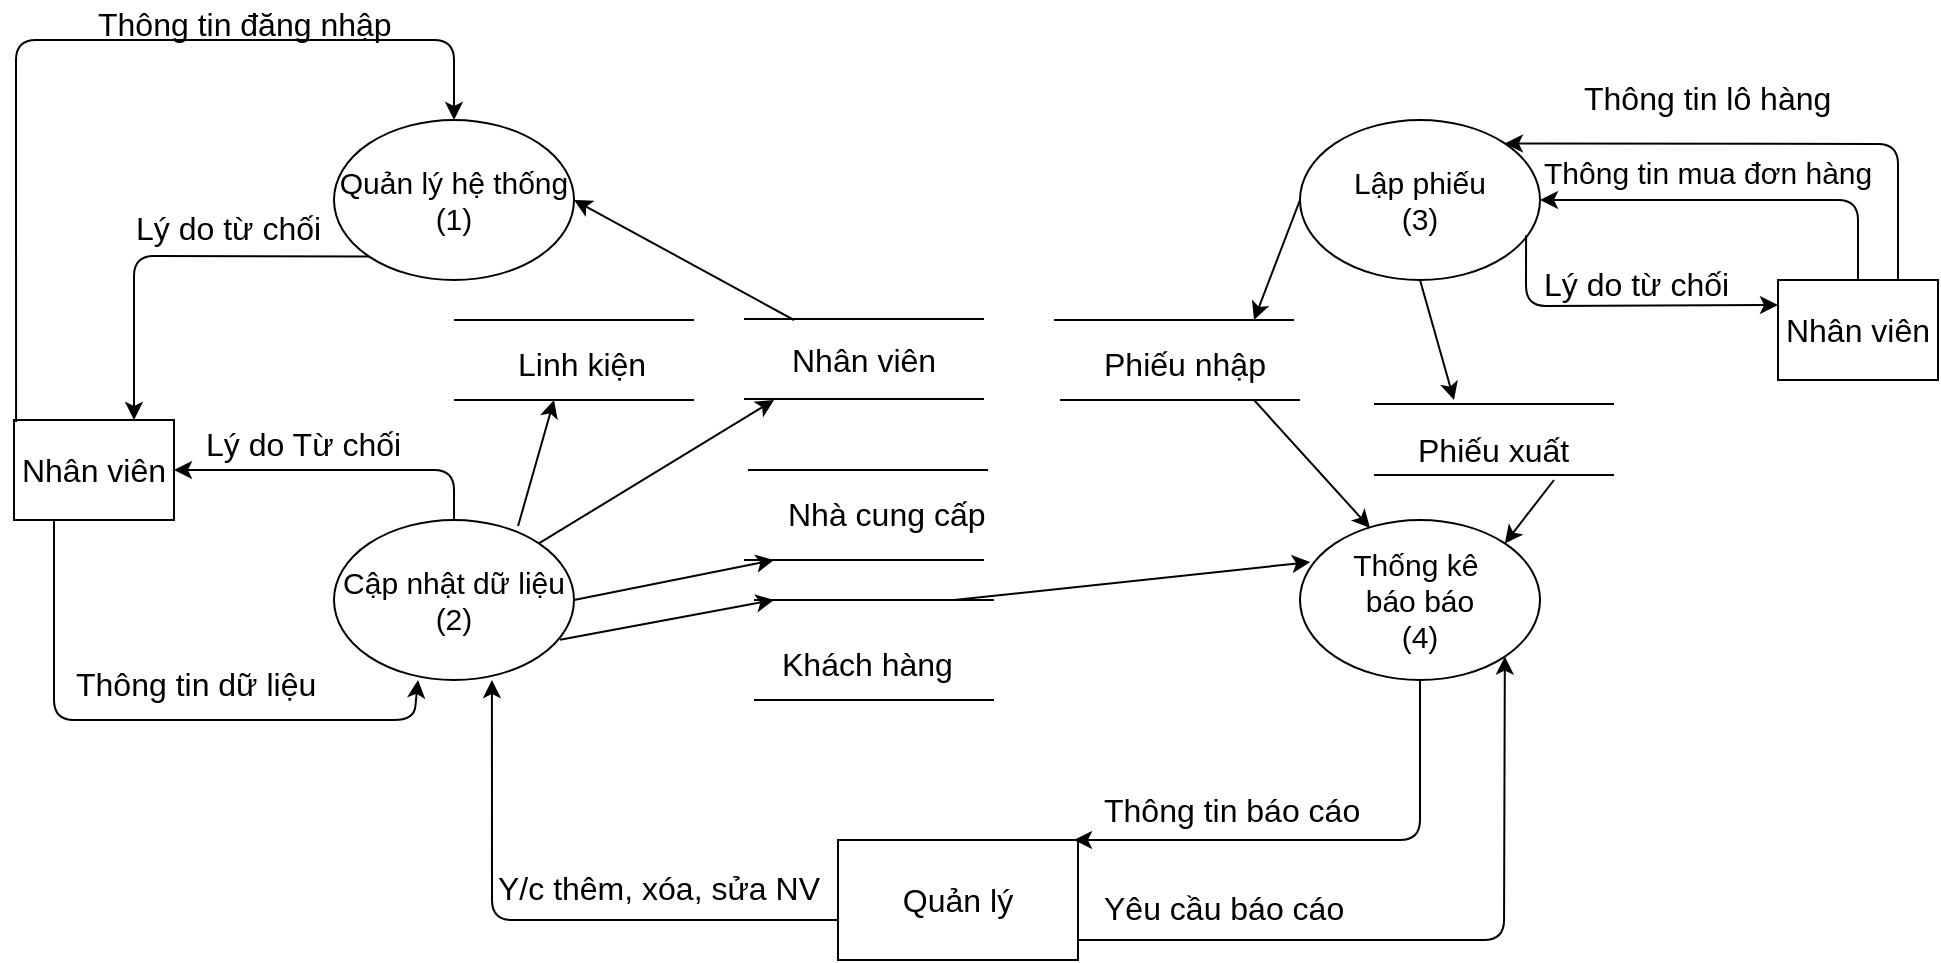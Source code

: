 <mxfile version="11.3.2" type="device" pages="1"><diagram id="CTG8GfvmxZg9rj2WlWxa" name="Page-1"><mxGraphModel dx="1375" dy="474" grid="1" gridSize="10" guides="1" tooltips="1" connect="1" arrows="1" fold="1" page="1" pageScale="1" pageWidth="583" pageHeight="827" math="0" shadow="0"><root><mxCell id="0"/><mxCell id="1" parent="0"/><mxCell id="YjkzH4kUToxNBJEq38WR-2" value="Quản lý hệ thống&lt;br style=&quot;font-size: 15px;&quot;&gt;(1)" style="ellipse;whiteSpace=wrap;html=1;fontSize=15;" parent="1" vertex="1"><mxGeometry x="160" y="80" width="120" height="80" as="geometry"/></mxCell><mxCell id="YjkzH4kUToxNBJEq38WR-3" value="Cập nhật dữ liệu&lt;br style=&quot;font-size: 15px;&quot;&gt;(2)" style="ellipse;whiteSpace=wrap;html=1;fontSize=15;" parent="1" vertex="1"><mxGeometry x="160" y="280" width="120" height="80" as="geometry"/></mxCell><mxCell id="YjkzH4kUToxNBJEq38WR-4" value="Thống kê&amp;nbsp;&lt;br&gt;báo báo&lt;br style=&quot;font-size: 15px&quot;&gt;(4)" style="ellipse;whiteSpace=wrap;html=1;fontSize=15;" parent="1" vertex="1"><mxGeometry x="643" y="280" width="120" height="80" as="geometry"/></mxCell><mxCell id="YjkzH4kUToxNBJEq38WR-5" value="Lập phiếu&lt;br style=&quot;font-size: 15px;&quot;&gt;(3)" style="ellipse;whiteSpace=wrap;html=1;fontSize=15;" parent="1" vertex="1"><mxGeometry x="643" y="80" width="120" height="80" as="geometry"/></mxCell><mxCell id="YjkzH4kUToxNBJEq38WR-7" value="Nhân viên" style="rounded=0;whiteSpace=wrap;html=1;fontSize=16;" parent="1" vertex="1"><mxGeometry y="230" width="80" height="50" as="geometry"/></mxCell><mxCell id="YjkzH4kUToxNBJEq38WR-9" value="Quản lý" style="rounded=0;whiteSpace=wrap;html=1;fontSize=16;" parent="1" vertex="1"><mxGeometry x="412" y="440" width="120" height="60" as="geometry"/></mxCell><mxCell id="YjkzH4kUToxNBJEq38WR-10" value="" style="endArrow=none;html=1;fontSize=14;" parent="1" edge="1"><mxGeometry width="50" height="50" relative="1" as="geometry"><mxPoint x="365" y="179.5" as="sourcePoint"/><mxPoint x="485" y="179.5" as="targetPoint"/></mxGeometry></mxCell><mxCell id="YjkzH4kUToxNBJEq38WR-11" value="" style="endArrow=none;html=1;fontSize=14;" parent="1" edge="1"><mxGeometry width="50" height="50" relative="1" as="geometry"><mxPoint x="365" y="219.5" as="sourcePoint"/><mxPoint x="485" y="219.5" as="targetPoint"/></mxGeometry></mxCell><mxCell id="YjkzH4kUToxNBJEq38WR-12" value="Nhân viên" style="text;html=1;resizable=0;points=[];autosize=1;align=left;verticalAlign=top;spacingTop=-4;fontSize=16;" parent="1" vertex="1"><mxGeometry x="387" y="187.5" width="80" height="20" as="geometry"/></mxCell><mxCell id="YjkzH4kUToxNBJEq38WR-13" value="" style="endArrow=classic;html=1;fontSize=14;entryX=0.5;entryY=0;entryDx=0;entryDy=0;exitX=0.013;exitY=0.02;exitDx=0;exitDy=0;exitPerimeter=0;" parent="1" source="YjkzH4kUToxNBJEq38WR-7" target="YjkzH4kUToxNBJEq38WR-2" edge="1"><mxGeometry width="50" height="50" relative="1" as="geometry"><mxPoint x="20" y="200" as="sourcePoint"/><mxPoint x="90" y="30" as="targetPoint"/><Array as="points"><mxPoint x="1" y="40"/><mxPoint x="220" y="40"/></Array></mxGeometry></mxCell><mxCell id="YjkzH4kUToxNBJEq38WR-14" value="Thông tin đăng nhập" style="text;html=1;resizable=0;points=[];autosize=1;align=left;verticalAlign=top;spacingTop=-4;fontSize=16;" parent="1" vertex="1"><mxGeometry x="40" y="20" width="140" height="20" as="geometry"/></mxCell><mxCell id="YjkzH4kUToxNBJEq38WR-16" value="" style="endArrow=classic;html=1;fontSize=14;entryX=0.75;entryY=0;entryDx=0;entryDy=0;exitX=0;exitY=1;exitDx=0;exitDy=0;" parent="1" source="YjkzH4kUToxNBJEq38WR-2" target="YjkzH4kUToxNBJEq38WR-7" edge="1"><mxGeometry width="50" height="50" relative="1" as="geometry"><mxPoint x="100" y="190" as="sourcePoint"/><mxPoint x="150" y="140" as="targetPoint"/><Array as="points"><mxPoint x="60" y="148"/></Array></mxGeometry></mxCell><mxCell id="YjkzH4kUToxNBJEq38WR-17" value="Lý do từ chối" style="text;html=1;resizable=0;points=[];autosize=1;align=left;verticalAlign=top;spacingTop=-4;fontSize=16;" parent="1" vertex="1"><mxGeometry x="59" y="122" width="100" height="20" as="geometry"/></mxCell><mxCell id="YjkzH4kUToxNBJEq38WR-20" value="" style="endArrow=none;html=1;fontSize=14;" parent="1" edge="1"><mxGeometry width="50" height="50" relative="1" as="geometry"><mxPoint x="220" y="180" as="sourcePoint"/><mxPoint x="340" y="180" as="targetPoint"/></mxGeometry></mxCell><mxCell id="YjkzH4kUToxNBJEq38WR-21" value="" style="endArrow=none;html=1;fontSize=14;" parent="1" edge="1"><mxGeometry width="50" height="50" relative="1" as="geometry"><mxPoint x="220" y="220" as="sourcePoint"/><mxPoint x="340" y="220" as="targetPoint"/></mxGeometry></mxCell><mxCell id="YjkzH4kUToxNBJEq38WR-22" value="Linh kiện" style="text;html=1;resizable=0;points=[];autosize=1;align=left;verticalAlign=top;spacingTop=-4;fontSize=16;" parent="1" vertex="1"><mxGeometry x="250" y="190" width="70" height="20" as="geometry"/></mxCell><mxCell id="YjkzH4kUToxNBJEq38WR-26" value="" style="endArrow=classic;html=1;fontSize=14;exitX=0.5;exitY=0;exitDx=0;exitDy=0;entryX=1;entryY=0.5;entryDx=0;entryDy=0;" parent="1" source="YjkzH4kUToxNBJEq38WR-3" target="YjkzH4kUToxNBJEq38WR-7" edge="1"><mxGeometry width="50" height="50" relative="1" as="geometry"><mxPoint x="140" y="270" as="sourcePoint"/><mxPoint x="190" y="220" as="targetPoint"/><Array as="points"><mxPoint x="220" y="255"/></Array></mxGeometry></mxCell><mxCell id="YjkzH4kUToxNBJEq38WR-27" value="Lý do Từ chối" style="text;html=1;resizable=0;points=[];autosize=1;align=left;verticalAlign=top;spacingTop=-4;fontSize=16;" parent="1" vertex="1"><mxGeometry x="94" y="230" width="100" height="20" as="geometry"/></mxCell><mxCell id="YjkzH4kUToxNBJEq38WR-28" value="" style="endArrow=classic;html=1;fontSize=14;exitX=0.25;exitY=1;exitDx=0;exitDy=0;entryX=0.35;entryY=1;entryDx=0;entryDy=0;entryPerimeter=0;" parent="1" source="YjkzH4kUToxNBJEq38WR-7" target="YjkzH4kUToxNBJEq38WR-3" edge="1"><mxGeometry width="50" height="50" relative="1" as="geometry"><mxPoint x="50" y="370" as="sourcePoint"/><mxPoint x="100" y="320" as="targetPoint"/><Array as="points"><mxPoint x="20" y="380"/><mxPoint x="200" y="380"/></Array></mxGeometry></mxCell><mxCell id="YjkzH4kUToxNBJEq38WR-29" value="Thông tin dữ liệu" style="text;html=1;resizable=0;points=[];autosize=1;align=left;verticalAlign=top;spacingTop=-4;fontSize=16;" parent="1" vertex="1"><mxGeometry x="29" y="350" width="120" height="20" as="geometry"/></mxCell><mxCell id="YjkzH4kUToxNBJEq38WR-33" value="" style="endArrow=none;html=1;fontSize=14;" parent="1" edge="1"><mxGeometry width="50" height="50" relative="1" as="geometry"><mxPoint x="367" y="255" as="sourcePoint"/><mxPoint x="487" y="255" as="targetPoint"/></mxGeometry></mxCell><mxCell id="YjkzH4kUToxNBJEq38WR-34" value="" style="endArrow=none;html=1;fontSize=14;" parent="1" edge="1"><mxGeometry width="50" height="50" relative="1" as="geometry"><mxPoint x="365" y="300" as="sourcePoint"/><mxPoint x="485" y="300" as="targetPoint"/></mxGeometry></mxCell><mxCell id="YjkzH4kUToxNBJEq38WR-35" value="Nhà cung cấp" style="text;html=1;resizable=0;points=[];autosize=1;align=left;verticalAlign=top;spacingTop=-4;fontSize=16;" parent="1" vertex="1"><mxGeometry x="385" y="265" width="100" height="20" as="geometry"/></mxCell><mxCell id="YjkzH4kUToxNBJEq38WR-36" value="" style="endArrow=none;html=1;fontSize=14;" parent="1" edge="1"><mxGeometry width="50" height="50" relative="1" as="geometry"><mxPoint x="370" y="320" as="sourcePoint"/><mxPoint x="490" y="320" as="targetPoint"/></mxGeometry></mxCell><mxCell id="YjkzH4kUToxNBJEq38WR-37" value="" style="endArrow=none;html=1;fontSize=14;" parent="1" edge="1"><mxGeometry width="50" height="50" relative="1" as="geometry"><mxPoint x="370" y="370" as="sourcePoint"/><mxPoint x="490" y="370" as="targetPoint"/></mxGeometry></mxCell><mxCell id="YjkzH4kUToxNBJEq38WR-38" value="Khách hàng" style="text;html=1;resizable=0;points=[];autosize=1;align=left;verticalAlign=top;spacingTop=-4;fontSize=16;" parent="1" vertex="1"><mxGeometry x="382" y="340" width="90" height="20" as="geometry"/></mxCell><mxCell id="YjkzH4kUToxNBJEq38WR-47" value="" style="endArrow=classic;html=1;fontSize=14;entryX=0.658;entryY=1;entryDx=0;entryDy=0;entryPerimeter=0;exitX=0;exitY=0.667;exitDx=0;exitDy=0;exitPerimeter=0;" parent="1" source="YjkzH4kUToxNBJEq38WR-9" target="YjkzH4kUToxNBJEq38WR-3" edge="1"><mxGeometry width="50" height="50" relative="1" as="geometry"><mxPoint x="270" y="480" as="sourcePoint"/><mxPoint x="320" y="430" as="targetPoint"/><Array as="points"><mxPoint x="239" y="480"/></Array></mxGeometry></mxCell><mxCell id="YjkzH4kUToxNBJEq38WR-48" value="Y/c thêm, xóa, sửa NV" style="text;html=1;resizable=0;points=[];autosize=1;align=left;verticalAlign=top;spacingTop=-4;fontSize=16;" parent="1" vertex="1"><mxGeometry x="240" y="452" width="160" height="20" as="geometry"/></mxCell><mxCell id="YjkzH4kUToxNBJEq38WR-51" value="" style="endArrow=none;html=1;fontSize=14;" parent="1" edge="1"><mxGeometry width="50" height="50" relative="1" as="geometry"><mxPoint x="520" y="180" as="sourcePoint"/><mxPoint x="640" y="180" as="targetPoint"/></mxGeometry></mxCell><mxCell id="YjkzH4kUToxNBJEq38WR-52" value="" style="endArrow=none;html=1;fontSize=14;" parent="1" edge="1"><mxGeometry width="50" height="50" relative="1" as="geometry"><mxPoint x="523" y="220" as="sourcePoint"/><mxPoint x="643" y="220" as="targetPoint"/></mxGeometry></mxCell><mxCell id="YjkzH4kUToxNBJEq38WR-53" value="Phiếu nhập" style="text;html=1;resizable=0;points=[];autosize=1;align=left;verticalAlign=top;spacingTop=-4;fontSize=16;" parent="1" vertex="1"><mxGeometry x="543" y="190" width="90" height="20" as="geometry"/></mxCell><mxCell id="YjkzH4kUToxNBJEq38WR-54" value="" style="endArrow=none;html=1;fontSize=14;" parent="1" edge="1"><mxGeometry width="50" height="50" relative="1" as="geometry"><mxPoint x="680" y="222" as="sourcePoint"/><mxPoint x="800" y="222" as="targetPoint"/></mxGeometry></mxCell><mxCell id="YjkzH4kUToxNBJEq38WR-55" value="" style="endArrow=none;html=1;fontSize=14;" parent="1" edge="1"><mxGeometry width="50" height="50" relative="1" as="geometry"><mxPoint x="680" y="257.5" as="sourcePoint"/><mxPoint x="800" y="257.5" as="targetPoint"/></mxGeometry></mxCell><mxCell id="YjkzH4kUToxNBJEq38WR-56" value="Phiếu xuất" style="text;html=1;resizable=0;points=[];autosize=1;align=left;verticalAlign=top;spacingTop=-4;fontSize=16;" parent="1" vertex="1"><mxGeometry x="700" y="232.5" width="80" height="20" as="geometry"/></mxCell><mxCell id="YjkzH4kUToxNBJEq38WR-59" value="Nhân viên" style="rounded=0;whiteSpace=wrap;html=1;fontSize=16;" parent="1" vertex="1"><mxGeometry x="882" y="160" width="80" height="50" as="geometry"/></mxCell><mxCell id="YjkzH4kUToxNBJEq38WR-60" value="" style="endArrow=classic;html=1;fontSize=14;entryX=1;entryY=0;entryDx=0;entryDy=0;exitX=0.75;exitY=0;exitDx=0;exitDy=0;" parent="1" source="YjkzH4kUToxNBJEq38WR-59" target="YjkzH4kUToxNBJEq38WR-5" edge="1"><mxGeometry width="50" height="50" relative="1" as="geometry"><mxPoint x="890" y="120" as="sourcePoint"/><mxPoint x="940" y="70" as="targetPoint"/><Array as="points"><mxPoint x="942" y="92"/></Array></mxGeometry></mxCell><mxCell id="YjkzH4kUToxNBJEq38WR-63" value="Thông tin lô hàng" style="text;html=1;resizable=0;points=[];autosize=1;align=left;verticalAlign=top;spacingTop=-4;fontSize=16;" parent="1" vertex="1"><mxGeometry x="783" y="57" width="120" height="20" as="geometry"/></mxCell><mxCell id="YjkzH4kUToxNBJEq38WR-64" value="" style="endArrow=classic;html=1;fontSize=14;entryX=1;entryY=0.5;entryDx=0;entryDy=0;exitX=0.5;exitY=0;exitDx=0;exitDy=0;" parent="1" source="YjkzH4kUToxNBJEq38WR-59" target="YjkzH4kUToxNBJEq38WR-5" edge="1"><mxGeometry width="50" height="50" relative="1" as="geometry"><mxPoint x="770" y="230" as="sourcePoint"/><mxPoint x="820" y="180" as="targetPoint"/><Array as="points"><mxPoint x="922" y="120"/></Array></mxGeometry></mxCell><mxCell id="YjkzH4kUToxNBJEq38WR-65" value="Thông tin mua đơn hàng" style="text;html=1;resizable=0;points=[];autosize=1;align=left;verticalAlign=top;spacingTop=-4;fontSize=15;" parent="1" vertex="1"><mxGeometry x="763" y="95" width="190" height="20" as="geometry"/></mxCell><mxCell id="YjkzH4kUToxNBJEq38WR-71" value="" style="endArrow=classic;html=1;fontSize=14;exitX=1;exitY=0.833;exitDx=0;exitDy=0;entryX=1;entryY=1;entryDx=0;entryDy=0;exitPerimeter=0;" parent="1" source="YjkzH4kUToxNBJEq38WR-9" target="YjkzH4kUToxNBJEq38WR-4" edge="1"><mxGeometry width="50" height="50" relative="1" as="geometry"><mxPoint x="700" y="490" as="sourcePoint"/><mxPoint x="750" y="440" as="targetPoint"/><Array as="points"><mxPoint x="745" y="490"/></Array></mxGeometry></mxCell><mxCell id="YjkzH4kUToxNBJEq38WR-72" value="Yêu cầu báo cáo" style="text;html=1;resizable=0;points=[];autosize=1;align=left;verticalAlign=top;spacingTop=-4;fontSize=16;" parent="1" vertex="1"><mxGeometry x="543" y="462" width="120" height="20" as="geometry"/></mxCell><mxCell id="YjkzH4kUToxNBJEq38WR-73" value="" style="endArrow=classic;html=1;fontSize=14;exitX=0.5;exitY=1;exitDx=0;exitDy=0;" parent="1" source="YjkzH4kUToxNBJEq38WR-4" edge="1"><mxGeometry width="50" height="50" relative="1" as="geometry"><mxPoint x="590" y="400" as="sourcePoint"/><mxPoint x="530" y="440" as="targetPoint"/><Array as="points"><mxPoint x="703" y="440"/></Array></mxGeometry></mxCell><mxCell id="YjkzH4kUToxNBJEq38WR-75" value="Thông tin báo cáo" style="text;html=1;resizable=0;points=[];autosize=1;align=left;verticalAlign=top;spacingTop=-4;fontSize=16;" parent="1" vertex="1"><mxGeometry x="543" y="413" width="130" height="20" as="geometry"/></mxCell><mxCell id="YjkzH4kUToxNBJEq38WR-76" value="" style="endArrow=classic;html=1;fontSize=14;exitX=0.942;exitY=0.72;exitDx=0;exitDy=0;exitPerimeter=0;entryX=0;entryY=0.25;entryDx=0;entryDy=0;" parent="1" source="YjkzH4kUToxNBJEq38WR-5" target="YjkzH4kUToxNBJEq38WR-59" edge="1"><mxGeometry width="50" height="50" relative="1" as="geometry"><mxPoint x="810" y="190" as="sourcePoint"/><mxPoint x="860" y="140" as="targetPoint"/><Array as="points"><mxPoint x="756" y="173"/></Array></mxGeometry></mxCell><mxCell id="YjkzH4kUToxNBJEq38WR-77" value="Lý do từ chối" style="text;html=1;resizable=0;points=[];autosize=1;align=left;verticalAlign=top;spacingTop=-4;fontSize=16;" parent="1" vertex="1"><mxGeometry x="763" y="150" width="100" height="20" as="geometry"/></mxCell><mxCell id="YjkzH4kUToxNBJEq38WR-78" value="" style="endArrow=classic;html=1;fontSize=14;entryX=1;entryY=0.5;entryDx=0;entryDy=0;" parent="1" target="YjkzH4kUToxNBJEq38WR-2" edge="1"><mxGeometry width="50" height="50" relative="1" as="geometry"><mxPoint x="390" y="180" as="sourcePoint"/><mxPoint x="390" y="90" as="targetPoint"/></mxGeometry></mxCell><mxCell id="YjkzH4kUToxNBJEq38WR-79" value="" style="endArrow=classic;html=1;fontSize=14;exitX=0.5;exitY=1;exitDx=0;exitDy=0;" parent="1" source="YjkzH4kUToxNBJEq38WR-5" edge="1"><mxGeometry width="50" height="50" relative="1" as="geometry"><mxPoint x="680" y="220" as="sourcePoint"/><mxPoint x="720" y="220" as="targetPoint"/></mxGeometry></mxCell><mxCell id="YjkzH4kUToxNBJEq38WR-80" value="" style="endArrow=classic;html=1;fontSize=14;exitX=0;exitY=0.5;exitDx=0;exitDy=0;" parent="1" source="YjkzH4kUToxNBJEq38WR-5" edge="1"><mxGeometry width="50" height="50" relative="1" as="geometry"><mxPoint x="540" y="170" as="sourcePoint"/><mxPoint x="620" y="180" as="targetPoint"/></mxGeometry></mxCell><mxCell id="YjkzH4kUToxNBJEq38WR-81" value="" style="endArrow=classic;html=1;fontSize=14;entryX=1;entryY=0;entryDx=0;entryDy=0;" parent="1" target="YjkzH4kUToxNBJEq38WR-4" edge="1"><mxGeometry width="50" height="50" relative="1" as="geometry"><mxPoint x="770" y="260" as="sourcePoint"/><mxPoint x="860" y="270" as="targetPoint"/></mxGeometry></mxCell><mxCell id="YjkzH4kUToxNBJEq38WR-82" value="" style="endArrow=classic;html=1;fontSize=14;entryX=0.292;entryY=0.05;entryDx=0;entryDy=0;entryPerimeter=0;" parent="1" target="YjkzH4kUToxNBJEq38WR-4" edge="1"><mxGeometry width="50" height="50" relative="1" as="geometry"><mxPoint x="620" y="220" as="sourcePoint"/><mxPoint x="610" y="240" as="targetPoint"/></mxGeometry></mxCell><mxCell id="YjkzH4kUToxNBJEq38WR-83" value="" style="endArrow=classic;html=1;fontSize=14;entryX=0.042;entryY=0.263;entryDx=0;entryDy=0;entryPerimeter=0;" parent="1" target="YjkzH4kUToxNBJEq38WR-4" edge="1"><mxGeometry width="50" height="50" relative="1" as="geometry"><mxPoint x="470" y="320" as="sourcePoint"/><mxPoint x="580" y="270" as="targetPoint"/></mxGeometry></mxCell><mxCell id="YjkzH4kUToxNBJEq38WR-84" value="" style="endArrow=classic;html=1;fontSize=14;exitX=0.767;exitY=0.038;exitDx=0;exitDy=0;exitPerimeter=0;" parent="1" source="YjkzH4kUToxNBJEq38WR-3" edge="1"><mxGeometry width="50" height="50" relative="1" as="geometry"><mxPoint x="250" y="270" as="sourcePoint"/><mxPoint x="270" y="220" as="targetPoint"/></mxGeometry></mxCell><mxCell id="YjkzH4kUToxNBJEq38WR-85" value="" style="endArrow=classic;html=1;fontSize=14;exitX=1;exitY=0;exitDx=0;exitDy=0;" parent="1" source="YjkzH4kUToxNBJEq38WR-3" edge="1"><mxGeometry width="50" height="50" relative="1" as="geometry"><mxPoint x="290" y="300" as="sourcePoint"/><mxPoint x="380" y="220" as="targetPoint"/></mxGeometry></mxCell><mxCell id="YjkzH4kUToxNBJEq38WR-88" value="" style="endArrow=classic;html=1;fontSize=14;exitX=1;exitY=0.5;exitDx=0;exitDy=0;" parent="1" source="YjkzH4kUToxNBJEq38WR-3" edge="1"><mxGeometry width="50" height="50" relative="1" as="geometry"><mxPoint x="260" y="360" as="sourcePoint"/><mxPoint x="380" y="300" as="targetPoint"/></mxGeometry></mxCell><mxCell id="YjkzH4kUToxNBJEq38WR-89" value="" style="endArrow=classic;html=1;fontSize=14;exitX=0.942;exitY=0.749;exitDx=0;exitDy=0;exitPerimeter=0;" parent="1" source="YjkzH4kUToxNBJEq38WR-3" edge="1"><mxGeometry width="50" height="50" relative="1" as="geometry"><mxPoint x="280" y="370" as="sourcePoint"/><mxPoint x="380" y="320" as="targetPoint"/></mxGeometry></mxCell></root></mxGraphModel></diagram></mxfile>